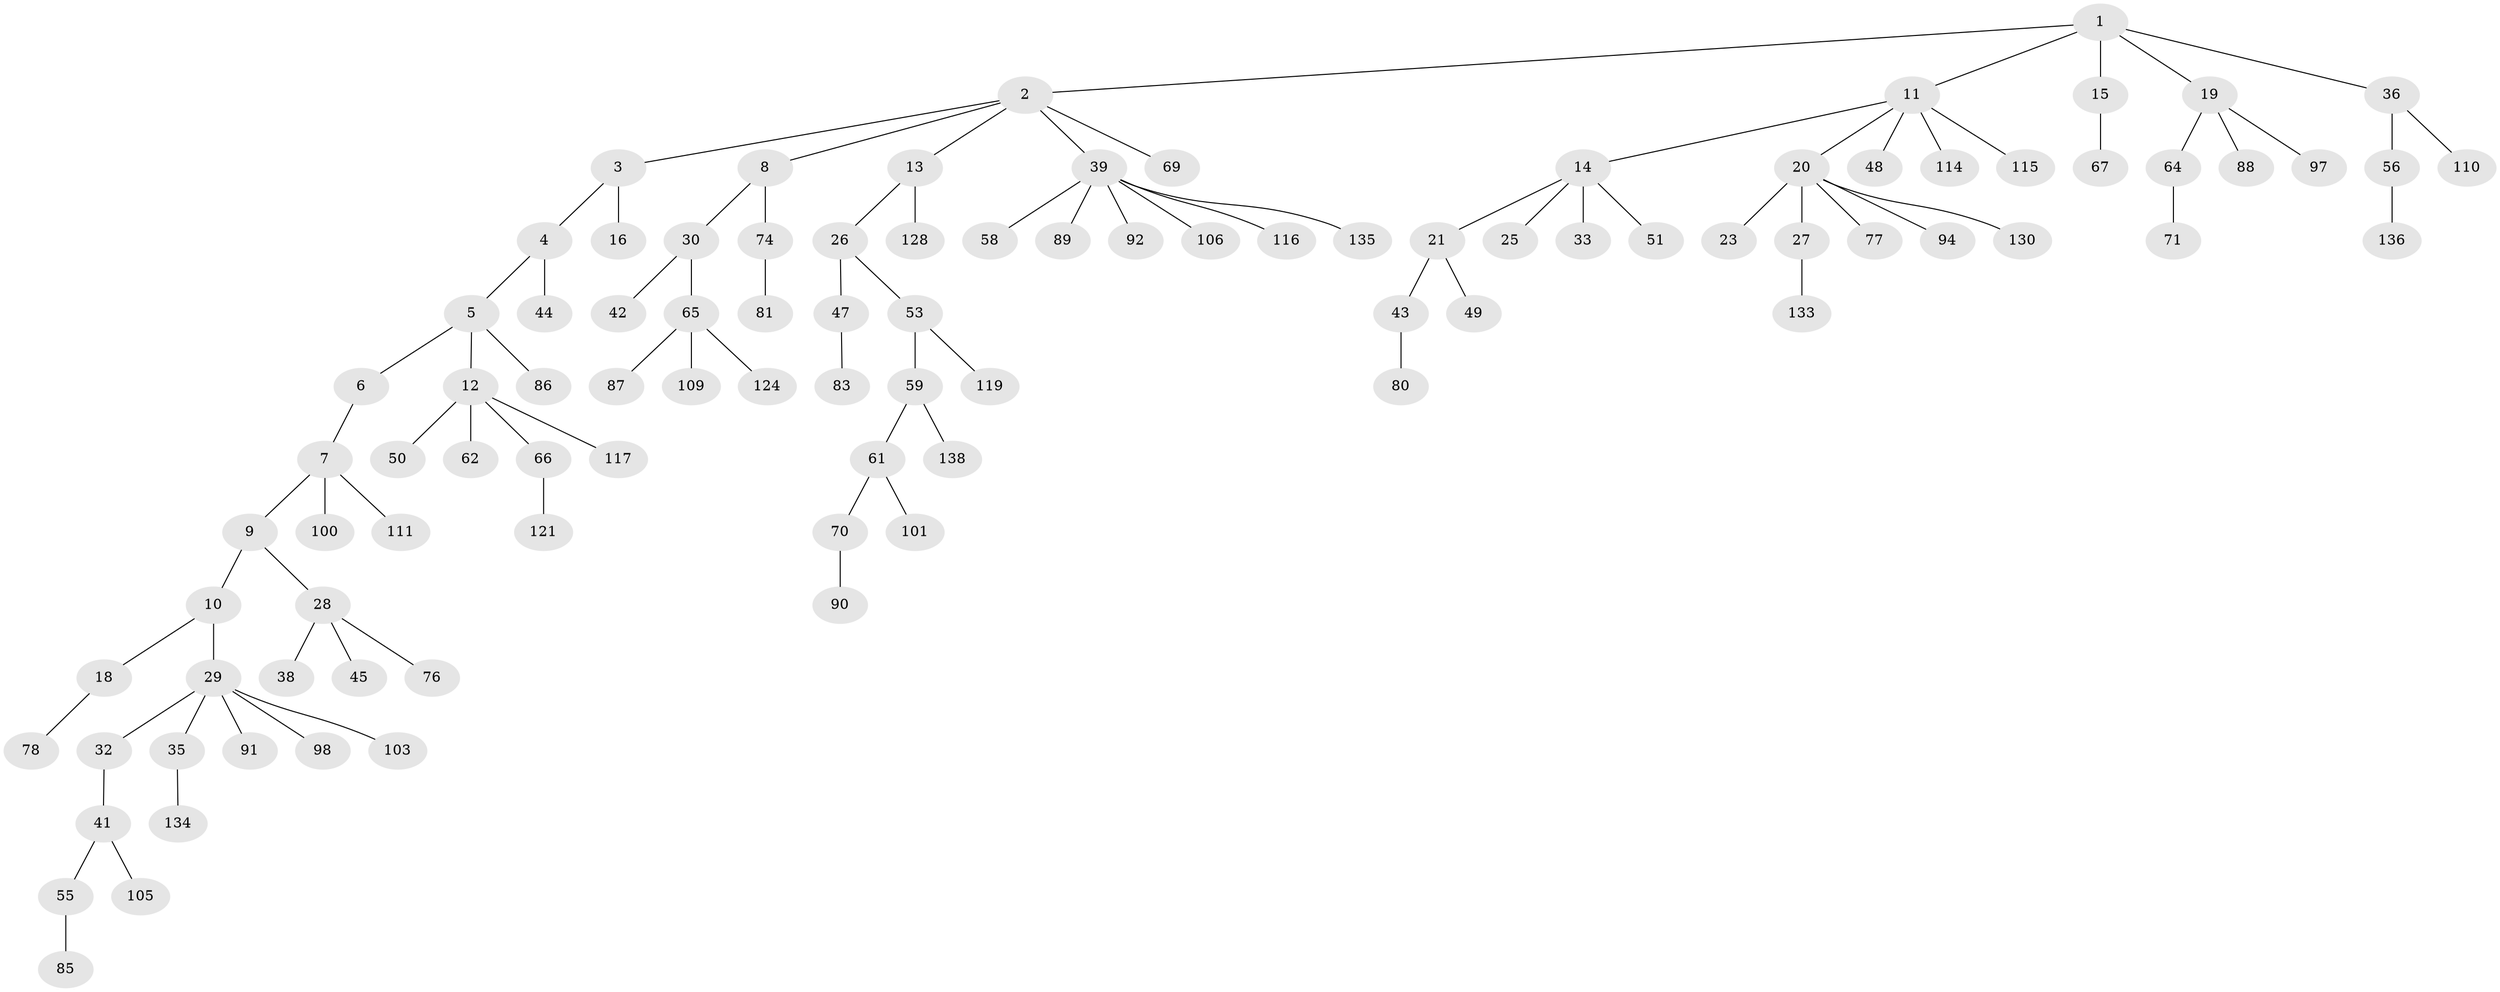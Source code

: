 // Generated by graph-tools (version 1.1) at 2025/24/03/03/25 07:24:06]
// undirected, 97 vertices, 96 edges
graph export_dot {
graph [start="1"]
  node [color=gray90,style=filled];
  1 [super="+122"];
  2 [super="+127"];
  3 [super="+68"];
  4 [super="+132"];
  5 [super="+22"];
  6 [super="+52"];
  7;
  8;
  9 [super="+24"];
  10;
  11 [super="+63"];
  12 [super="+54"];
  13;
  14 [super="+112"];
  15 [super="+40"];
  16 [super="+17"];
  18;
  19 [super="+60"];
  20 [super="+79"];
  21 [super="+31"];
  23;
  25;
  26 [super="+107"];
  27 [super="+118"];
  28 [super="+37"];
  29 [super="+34"];
  30 [super="+125"];
  32 [super="+131"];
  33;
  35;
  36 [super="+129"];
  38 [super="+95"];
  39 [super="+46"];
  41 [super="+113"];
  42 [super="+57"];
  43 [super="+72"];
  44;
  45 [super="+104"];
  47 [super="+73"];
  48;
  49;
  50;
  51;
  53 [super="+75"];
  55;
  56;
  58;
  59;
  61;
  62;
  64 [super="+84"];
  65 [super="+99"];
  66 [super="+139"];
  67;
  69;
  70 [super="+82"];
  71;
  74;
  76;
  77;
  78 [super="+126"];
  80;
  81 [super="+120"];
  83 [super="+93"];
  85;
  86;
  87;
  88;
  89;
  90 [super="+96"];
  91 [super="+102"];
  92;
  94 [super="+123"];
  97;
  98;
  100;
  101 [super="+108"];
  103;
  105;
  106;
  109;
  110;
  111;
  114 [super="+137"];
  115;
  116;
  117;
  119;
  121;
  124;
  128;
  130;
  133;
  134;
  135;
  136;
  138;
  1 -- 2;
  1 -- 11;
  1 -- 15;
  1 -- 19;
  1 -- 36;
  2 -- 3;
  2 -- 8;
  2 -- 13;
  2 -- 39;
  2 -- 69;
  3 -- 4;
  3 -- 16;
  4 -- 5;
  4 -- 44;
  5 -- 6;
  5 -- 12;
  5 -- 86;
  6 -- 7;
  7 -- 9;
  7 -- 100;
  7 -- 111;
  8 -- 30;
  8 -- 74;
  9 -- 10;
  9 -- 28;
  10 -- 18;
  10 -- 29;
  11 -- 14;
  11 -- 20;
  11 -- 48;
  11 -- 114;
  11 -- 115;
  12 -- 50;
  12 -- 62;
  12 -- 66;
  12 -- 117;
  13 -- 26;
  13 -- 128;
  14 -- 21;
  14 -- 25;
  14 -- 33;
  14 -- 51;
  15 -- 67;
  18 -- 78;
  19 -- 88;
  19 -- 97;
  19 -- 64;
  20 -- 23;
  20 -- 27;
  20 -- 77;
  20 -- 130;
  20 -- 94;
  21 -- 49;
  21 -- 43;
  26 -- 47;
  26 -- 53;
  27 -- 133;
  28 -- 38;
  28 -- 45;
  28 -- 76;
  29 -- 32;
  29 -- 91;
  29 -- 103;
  29 -- 98;
  29 -- 35;
  30 -- 42;
  30 -- 65;
  32 -- 41;
  35 -- 134;
  36 -- 56;
  36 -- 110;
  39 -- 92;
  39 -- 135;
  39 -- 116;
  39 -- 106;
  39 -- 89;
  39 -- 58;
  41 -- 55;
  41 -- 105;
  43 -- 80;
  47 -- 83;
  53 -- 59;
  53 -- 119;
  55 -- 85;
  56 -- 136;
  59 -- 61;
  59 -- 138;
  61 -- 70;
  61 -- 101;
  64 -- 71;
  65 -- 87;
  65 -- 124;
  65 -- 109;
  66 -- 121;
  70 -- 90;
  74 -- 81;
}
